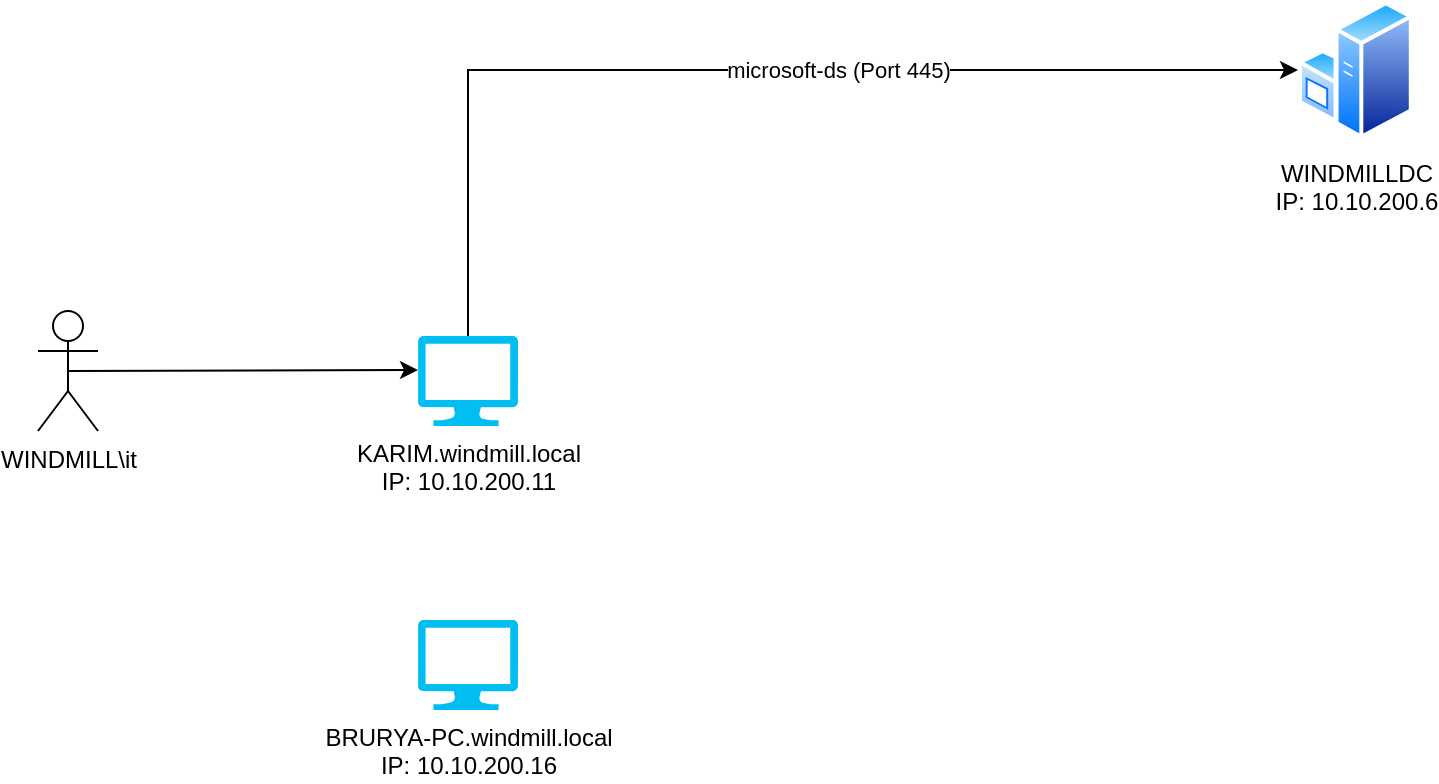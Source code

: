 <mxfile version="24.7.17">
  <diagram name="Page-1" id="5ZJ2V-JzlnK7SGHw_spI">
    <mxGraphModel dx="2033" dy="1115" grid="1" gridSize="10" guides="1" tooltips="1" connect="1" arrows="1" fold="1" page="1" pageScale="1" pageWidth="827" pageHeight="1169" math="0" shadow="0">
      <root>
        <mxCell id="0" />
        <mxCell id="1" parent="0" />
        <mxCell id="fXWO0srzS_eQWeYka94R-2" value="WINDMILLDC&lt;div&gt;IP: 10.10.200.6&lt;/div&gt;" style="image;aspect=fixed;perimeter=ellipsePerimeter;html=1;align=center;shadow=0;dashed=0;spacingTop=3;image=img/lib/active_directory/windows_server.svg;" vertex="1" parent="1">
          <mxGeometry x="650" y="70" width="57.4" height="70" as="geometry" />
        </mxCell>
        <mxCell id="fXWO0srzS_eQWeYka94R-9" style="edgeStyle=orthogonalEdgeStyle;rounded=0;orthogonalLoop=1;jettySize=auto;html=1;exitX=0.5;exitY=0;exitDx=0;exitDy=0;exitPerimeter=0;entryX=0;entryY=0.5;entryDx=0;entryDy=0;" edge="1" parent="1" source="fXWO0srzS_eQWeYka94R-3" target="fXWO0srzS_eQWeYka94R-2">
          <mxGeometry relative="1" as="geometry" />
        </mxCell>
        <mxCell id="fXWO0srzS_eQWeYka94R-10" value="microsoft-ds (Port 445)" style="edgeLabel;html=1;align=center;verticalAlign=middle;resizable=0;points=[];" vertex="1" connectable="0" parent="fXWO0srzS_eQWeYka94R-9">
          <mxGeometry x="0.248" y="2" relative="1" as="geometry">
            <mxPoint x="-24" y="2" as="offset" />
          </mxGeometry>
        </mxCell>
        <mxCell id="fXWO0srzS_eQWeYka94R-3" value="KARIM.windmill.local&lt;div&gt;IP: 10.10.200.11&lt;/div&gt;" style="verticalLabelPosition=bottom;html=1;verticalAlign=top;align=center;strokeColor=none;fillColor=#00BEF2;shape=mxgraph.azure.computer;pointerEvents=1;" vertex="1" parent="1">
          <mxGeometry x="210" y="238" width="50" height="45" as="geometry" />
        </mxCell>
        <mxCell id="fXWO0srzS_eQWeYka94R-4" value="WINDMILL\it" style="shape=umlActor;verticalLabelPosition=bottom;verticalAlign=top;html=1;outlineConnect=0;" vertex="1" parent="1">
          <mxGeometry x="20" y="225.5" width="30" height="60" as="geometry" />
        </mxCell>
        <mxCell id="fXWO0srzS_eQWeYka94R-6" value="" style="endArrow=classic;html=1;rounded=0;exitX=0.5;exitY=0.5;exitDx=0;exitDy=0;exitPerimeter=0;entryX=0;entryY=0.378;entryDx=0;entryDy=0;entryPerimeter=0;" edge="1" parent="1" source="fXWO0srzS_eQWeYka94R-4" target="fXWO0srzS_eQWeYka94R-3">
          <mxGeometry width="50" height="50" relative="1" as="geometry">
            <mxPoint x="130" y="240" as="sourcePoint" />
            <mxPoint x="180" y="190" as="targetPoint" />
          </mxGeometry>
        </mxCell>
        <mxCell id="fXWO0srzS_eQWeYka94R-11" value="BRURYA-PC.windmill.local&lt;br&gt;&lt;div&gt;IP: 10.10.200.16&lt;/div&gt;" style="verticalLabelPosition=bottom;html=1;verticalAlign=top;align=center;strokeColor=none;fillColor=#00BEF2;shape=mxgraph.azure.computer;pointerEvents=1;" vertex="1" parent="1">
          <mxGeometry x="210" y="380" width="50" height="45" as="geometry" />
        </mxCell>
      </root>
    </mxGraphModel>
  </diagram>
</mxfile>
